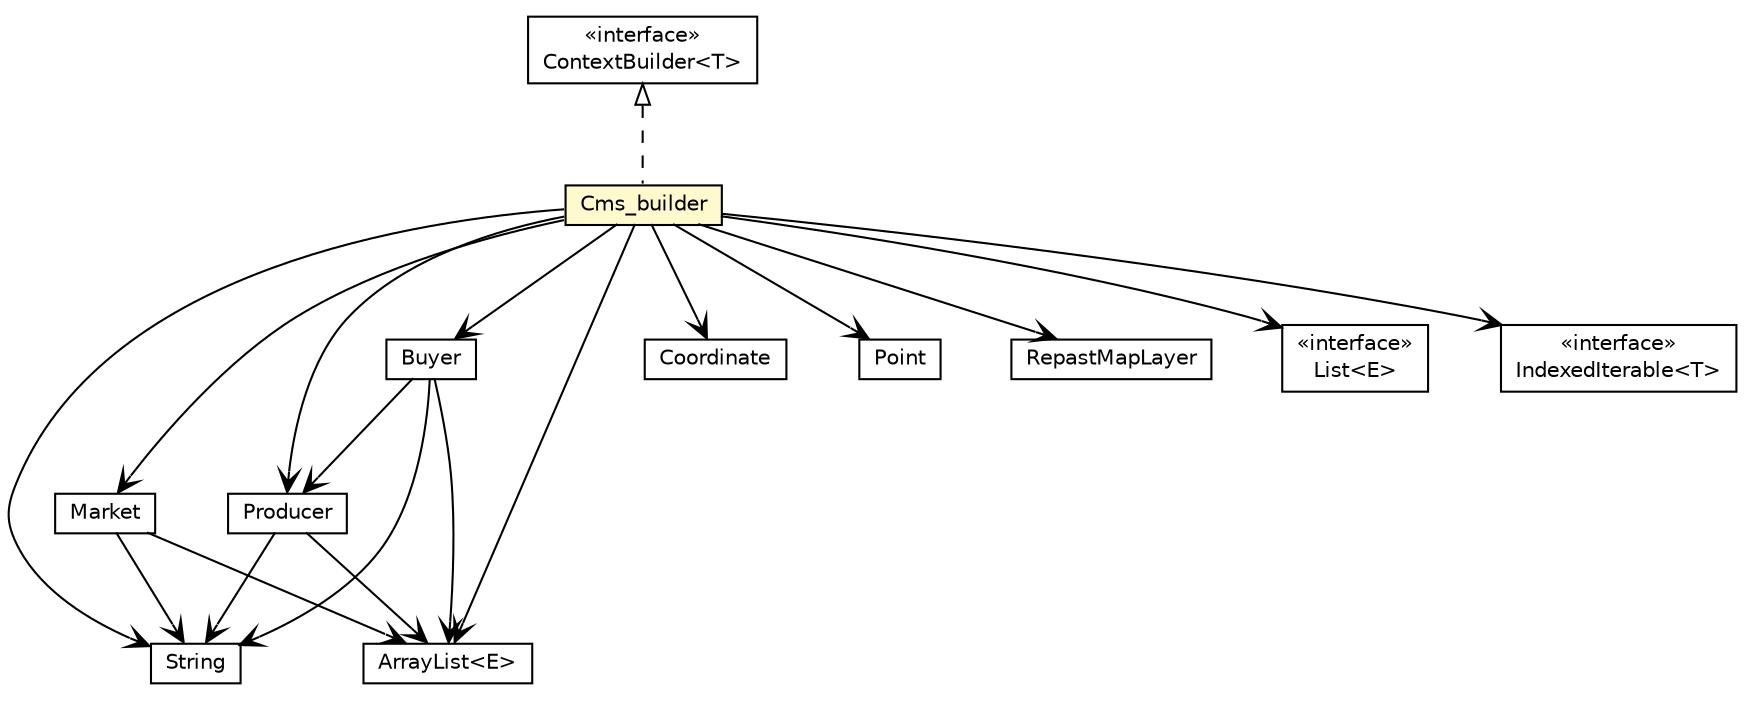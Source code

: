 #!/usr/local/bin/dot
#
# Class diagram 
# Generated by UMLGraph version R5_7_2-32-g40b5a6 (http://www.spinellis.gr/umlgraph/)
#

digraph G {
	edge [fontname="Helvetica",fontsize=10,labelfontname="Helvetica",labelfontsize=10];
	node [fontname="Helvetica",fontsize=10,shape=plaintext];
	nodesep=0.25;
	ranksep=0.5;
	// cms.Cms_builder
	c104 [label=<<table title="cms.Cms_builder" border="0" cellborder="1" cellspacing="0" cellpadding="2" port="p" bgcolor="lemonChiffon" href="./Cms_builder.html" target="_parent">
		<tr><td><table border="0" cellspacing="0" cellpadding="1">
<tr><td align="center" balign="center"> Cms_builder </td></tr>
		</table></td></tr>
		</table>>, URL="./Cms_builder.html", fontname="Helvetica", fontcolor="black", fontsize=10.0];
	// cms.agents.Producer
	c105 [label=<<table title="cms.agents.Producer" border="0" cellborder="1" cellspacing="0" cellpadding="2" port="p" href="./agents/Producer.html" target="_parent">
		<tr><td><table border="0" cellspacing="0" cellpadding="1">
<tr><td align="center" balign="center"> Producer </td></tr>
		</table></td></tr>
		</table>>, URL="./agents/Producer.html", fontname="Helvetica", fontcolor="black", fontsize=10.0];
	// cms.agents.Market
	c107 [label=<<table title="cms.agents.Market" border="0" cellborder="1" cellspacing="0" cellpadding="2" port="p" href="./agents/Market.html" target="_parent">
		<tr><td><table border="0" cellspacing="0" cellpadding="1">
<tr><td align="center" balign="center"> Market </td></tr>
		</table></td></tr>
		</table>>, URL="./agents/Market.html", fontname="Helvetica", fontcolor="black", fontsize=10.0];
	// cms.agents.Buyer
	c108 [label=<<table title="cms.agents.Buyer" border="0" cellborder="1" cellspacing="0" cellpadding="2" port="p" href="./agents/Buyer.html" target="_parent">
		<tr><td><table border="0" cellspacing="0" cellpadding="1">
<tr><td align="center" balign="center"> Buyer </td></tr>
		</table></td></tr>
		</table>>, URL="./agents/Buyer.html", fontname="Helvetica", fontcolor="black", fontsize=10.0];
	//cms.Cms_builder implements repast.simphony.dataLoader.ContextBuilder<T>
	c116:p -> c104:p [dir=back,arrowtail=empty,style=dashed];
	// cms.Cms_builder NAVASSOC cms.agents.Producer
	c104:p -> c105:p [taillabel="", label="", headlabel="", fontname="Helvetica", fontcolor="black", fontsize=10.0, color="black", arrowhead=open];
	// cms.Cms_builder NAVASSOC cms.agents.Buyer
	c104:p -> c108:p [taillabel="", label="", headlabel="", fontname="Helvetica", fontcolor="black", fontsize=10.0, color="black", arrowhead=open];
	// cms.Cms_builder NAVASSOC cms.agents.Market
	c104:p -> c107:p [taillabel="", label="", headlabel="", fontname="Helvetica", fontcolor="black", fontsize=10.0, color="black", arrowhead=open];
	// cms.Cms_builder NAVASSOC com.vividsolutions.jts.geom.Coordinate
	c104:p -> c117:p [taillabel="", label="", headlabel="", fontname="Helvetica", fontcolor="black", fontsize=10.0, color="black", arrowhead=open];
	// cms.Cms_builder NAVASSOC com.vividsolutions.jts.geom.Point
	c104:p -> c118:p [taillabel="", label="", headlabel="", fontname="Helvetica", fontcolor="black", fontsize=10.0, color="black", arrowhead=open];
	// cms.Cms_builder NAVASSOC repast.simphony.gis.display.RepastMapLayer
	c104:p -> c119:p [taillabel="", label="", headlabel="", fontname="Helvetica", fontcolor="black", fontsize=10.0, color="black", arrowhead=open];
	// cms.Cms_builder NAVASSOC java.util.List<E>
	c104:p -> c120:p [taillabel="", label="", headlabel="", fontname="Helvetica", fontcolor="black", fontsize=10.0, color="black", arrowhead=open];
	// cms.Cms_builder NAVASSOC java.lang.String
	c104:p -> c121:p [taillabel="", label="", headlabel="", fontname="Helvetica", fontcolor="black", fontsize=10.0, color="black", arrowhead=open];
	// cms.Cms_builder NAVASSOC java.util.ArrayList<E>
	c104:p -> c122:p [taillabel="", label="", headlabel="", fontname="Helvetica", fontcolor="black", fontsize=10.0, color="black", arrowhead=open];
	// cms.Cms_builder NAVASSOC repast.simphony.util.collections.IndexedIterable<T>
	c104:p -> c123:p [taillabel="", label="", headlabel="", fontname="Helvetica", fontcolor="black", fontsize=10.0, color="black", arrowhead=open];
	// cms.agents.Producer NAVASSOC java.lang.String
	c105:p -> c121:p [taillabel="", label="", headlabel="", fontname="Helvetica", fontcolor="black", fontsize=10.0, color="black", arrowhead=open];
	// cms.agents.Producer NAVASSOC java.util.ArrayList<E>
	c105:p -> c122:p [taillabel="", label="", headlabel="", fontname="Helvetica", fontcolor="black", fontsize=10.0, color="black", arrowhead=open];
	// cms.agents.Market NAVASSOC java.lang.String
	c107:p -> c121:p [taillabel="", label="", headlabel="", fontname="Helvetica", fontcolor="black", fontsize=10.0, color="black", arrowhead=open];
	// cms.agents.Market NAVASSOC java.util.ArrayList<E>
	c107:p -> c122:p [taillabel="", label="", headlabel="", fontname="Helvetica", fontcolor="black", fontsize=10.0, color="black", arrowhead=open];
	// cms.agents.Buyer NAVASSOC java.lang.String
	c108:p -> c121:p [taillabel="", label="", headlabel="", fontname="Helvetica", fontcolor="black", fontsize=10.0, color="black", arrowhead=open];
	// cms.agents.Buyer NAVASSOC java.util.ArrayList<E>
	c108:p -> c122:p [taillabel="", label="", headlabel="", fontname="Helvetica", fontcolor="black", fontsize=10.0, color="black", arrowhead=open];
	// cms.agents.Buyer NAVASSOC cms.agents.Producer
	c108:p -> c105:p [taillabel="", label="", headlabel="", fontname="Helvetica", fontcolor="black", fontsize=10.0, color="black", arrowhead=open];
	// com.vividsolutions.jts.geom.Coordinate
	c117 [label=<<table title="com.vividsolutions.jts.geom.Coordinate" border="0" cellborder="1" cellspacing="0" cellpadding="2" port="p" href="http://docs.oracle.com/javase/7/docs/api/com/vividsolutions/jts/geom/Coordinate.html" target="_parent">
		<tr><td><table border="0" cellspacing="0" cellpadding="1">
<tr><td align="center" balign="center"> Coordinate </td></tr>
		</table></td></tr>
		</table>>, URL="http://docs.oracle.com/javase/7/docs/api/com/vividsolutions/jts/geom/Coordinate.html", fontname="Helvetica", fontcolor="black", fontsize=10.0];
	// com.vividsolutions.jts.geom.Point
	c118 [label=<<table title="com.vividsolutions.jts.geom.Point" border="0" cellborder="1" cellspacing="0" cellpadding="2" port="p" href="http://docs.oracle.com/javase/7/docs/api/com/vividsolutions/jts/geom/Point.html" target="_parent">
		<tr><td><table border="0" cellspacing="0" cellpadding="1">
<tr><td align="center" balign="center"> Point </td></tr>
		</table></td></tr>
		</table>>, URL="http://docs.oracle.com/javase/7/docs/api/com/vividsolutions/jts/geom/Point.html", fontname="Helvetica", fontcolor="black", fontsize=10.0];
	// java.util.ArrayList<E>
	c122 [label=<<table title="java.util.ArrayList" border="0" cellborder="1" cellspacing="0" cellpadding="2" port="p" href="http://docs.oracle.com/javase/7/docs/api/java/util/ArrayList.html" target="_parent">
		<tr><td><table border="0" cellspacing="0" cellpadding="1">
<tr><td align="center" balign="center"> ArrayList&lt;E&gt; </td></tr>
		</table></td></tr>
		</table>>, URL="http://docs.oracle.com/javase/7/docs/api/java/util/ArrayList.html", fontname="Helvetica", fontcolor="black", fontsize=10.0];
	// java.util.List<E>
	c120 [label=<<table title="java.util.List" border="0" cellborder="1" cellspacing="0" cellpadding="2" port="p" href="http://docs.oracle.com/javase/7/docs/api/java/util/List.html" target="_parent">
		<tr><td><table border="0" cellspacing="0" cellpadding="1">
<tr><td align="center" balign="center"> &#171;interface&#187; </td></tr>
<tr><td align="center" balign="center"> List&lt;E&gt; </td></tr>
		</table></td></tr>
		</table>>, URL="http://docs.oracle.com/javase/7/docs/api/java/util/List.html", fontname="Helvetica", fontcolor="black", fontsize=10.0];
	// repast.simphony.dataLoader.ContextBuilder<T>
	c116 [label=<<table title="repast.simphony.dataLoader.ContextBuilder" border="0" cellborder="1" cellspacing="0" cellpadding="2" port="p" href="http://docs.oracle.com/javase/7/docs/api/repast/simphony/dataLoader/ContextBuilder.html" target="_parent">
		<tr><td><table border="0" cellspacing="0" cellpadding="1">
<tr><td align="center" balign="center"> &#171;interface&#187; </td></tr>
<tr><td align="center" balign="center"> ContextBuilder&lt;T&gt; </td></tr>
		</table></td></tr>
		</table>>, URL="http://docs.oracle.com/javase/7/docs/api/repast/simphony/dataLoader/ContextBuilder.html", fontname="Helvetica", fontcolor="black", fontsize=10.0];
	// repast.simphony.util.collections.IndexedIterable<T>
	c123 [label=<<table title="repast.simphony.util.collections.IndexedIterable" border="0" cellborder="1" cellspacing="0" cellpadding="2" port="p" href="http://docs.oracle.com/javase/7/docs/api/repast/simphony/util/collections/IndexedIterable.html" target="_parent">
		<tr><td><table border="0" cellspacing="0" cellpadding="1">
<tr><td align="center" balign="center"> &#171;interface&#187; </td></tr>
<tr><td align="center" balign="center"> IndexedIterable&lt;T&gt; </td></tr>
		</table></td></tr>
		</table>>, URL="http://docs.oracle.com/javase/7/docs/api/repast/simphony/util/collections/IndexedIterable.html", fontname="Helvetica", fontcolor="black", fontsize=10.0];
	// repast.simphony.gis.display.RepastMapLayer
	c119 [label=<<table title="repast.simphony.gis.display.RepastMapLayer" border="0" cellborder="1" cellspacing="0" cellpadding="2" port="p" href="http://docs.oracle.com/javase/7/docs/api/repast/simphony/gis/display/RepastMapLayer.html" target="_parent">
		<tr><td><table border="0" cellspacing="0" cellpadding="1">
<tr><td align="center" balign="center"> RepastMapLayer </td></tr>
		</table></td></tr>
		</table>>, URL="http://docs.oracle.com/javase/7/docs/api/repast/simphony/gis/display/RepastMapLayer.html", fontname="Helvetica", fontcolor="black", fontsize=10.0];
	// java.lang.String
	c121 [label=<<table title="java.lang.String" border="0" cellborder="1" cellspacing="0" cellpadding="2" port="p" href="http://docs.oracle.com/javase/7/docs/api/java/lang/String.html" target="_parent">
		<tr><td><table border="0" cellspacing="0" cellpadding="1">
<tr><td align="center" balign="center"> String </td></tr>
		</table></td></tr>
		</table>>, URL="http://docs.oracle.com/javase/7/docs/api/java/lang/String.html", fontname="Helvetica", fontcolor="black", fontsize=10.0];
}


